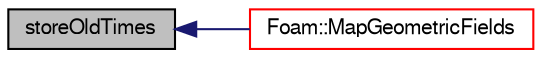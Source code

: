 digraph "storeOldTimes"
{
  bgcolor="transparent";
  edge [fontname="FreeSans",fontsize="10",labelfontname="FreeSans",labelfontsize="10"];
  node [fontname="FreeSans",fontsize="10",shape=record];
  rankdir="LR";
  Node6636 [label="storeOldTimes",height=0.2,width=0.4,color="black", fillcolor="grey75", style="filled", fontcolor="black"];
  Node6636 -> Node6637 [dir="back",color="midnightblue",fontsize="10",style="solid",fontname="FreeSans"];
  Node6637 [label="Foam::MapGeometricFields",height=0.2,width=0.4,color="red",URL="$a21124.html#a9d3ebd661138caaaf855b4f69a0999be",tooltip="Generic Geometric field mapper. "];
}
